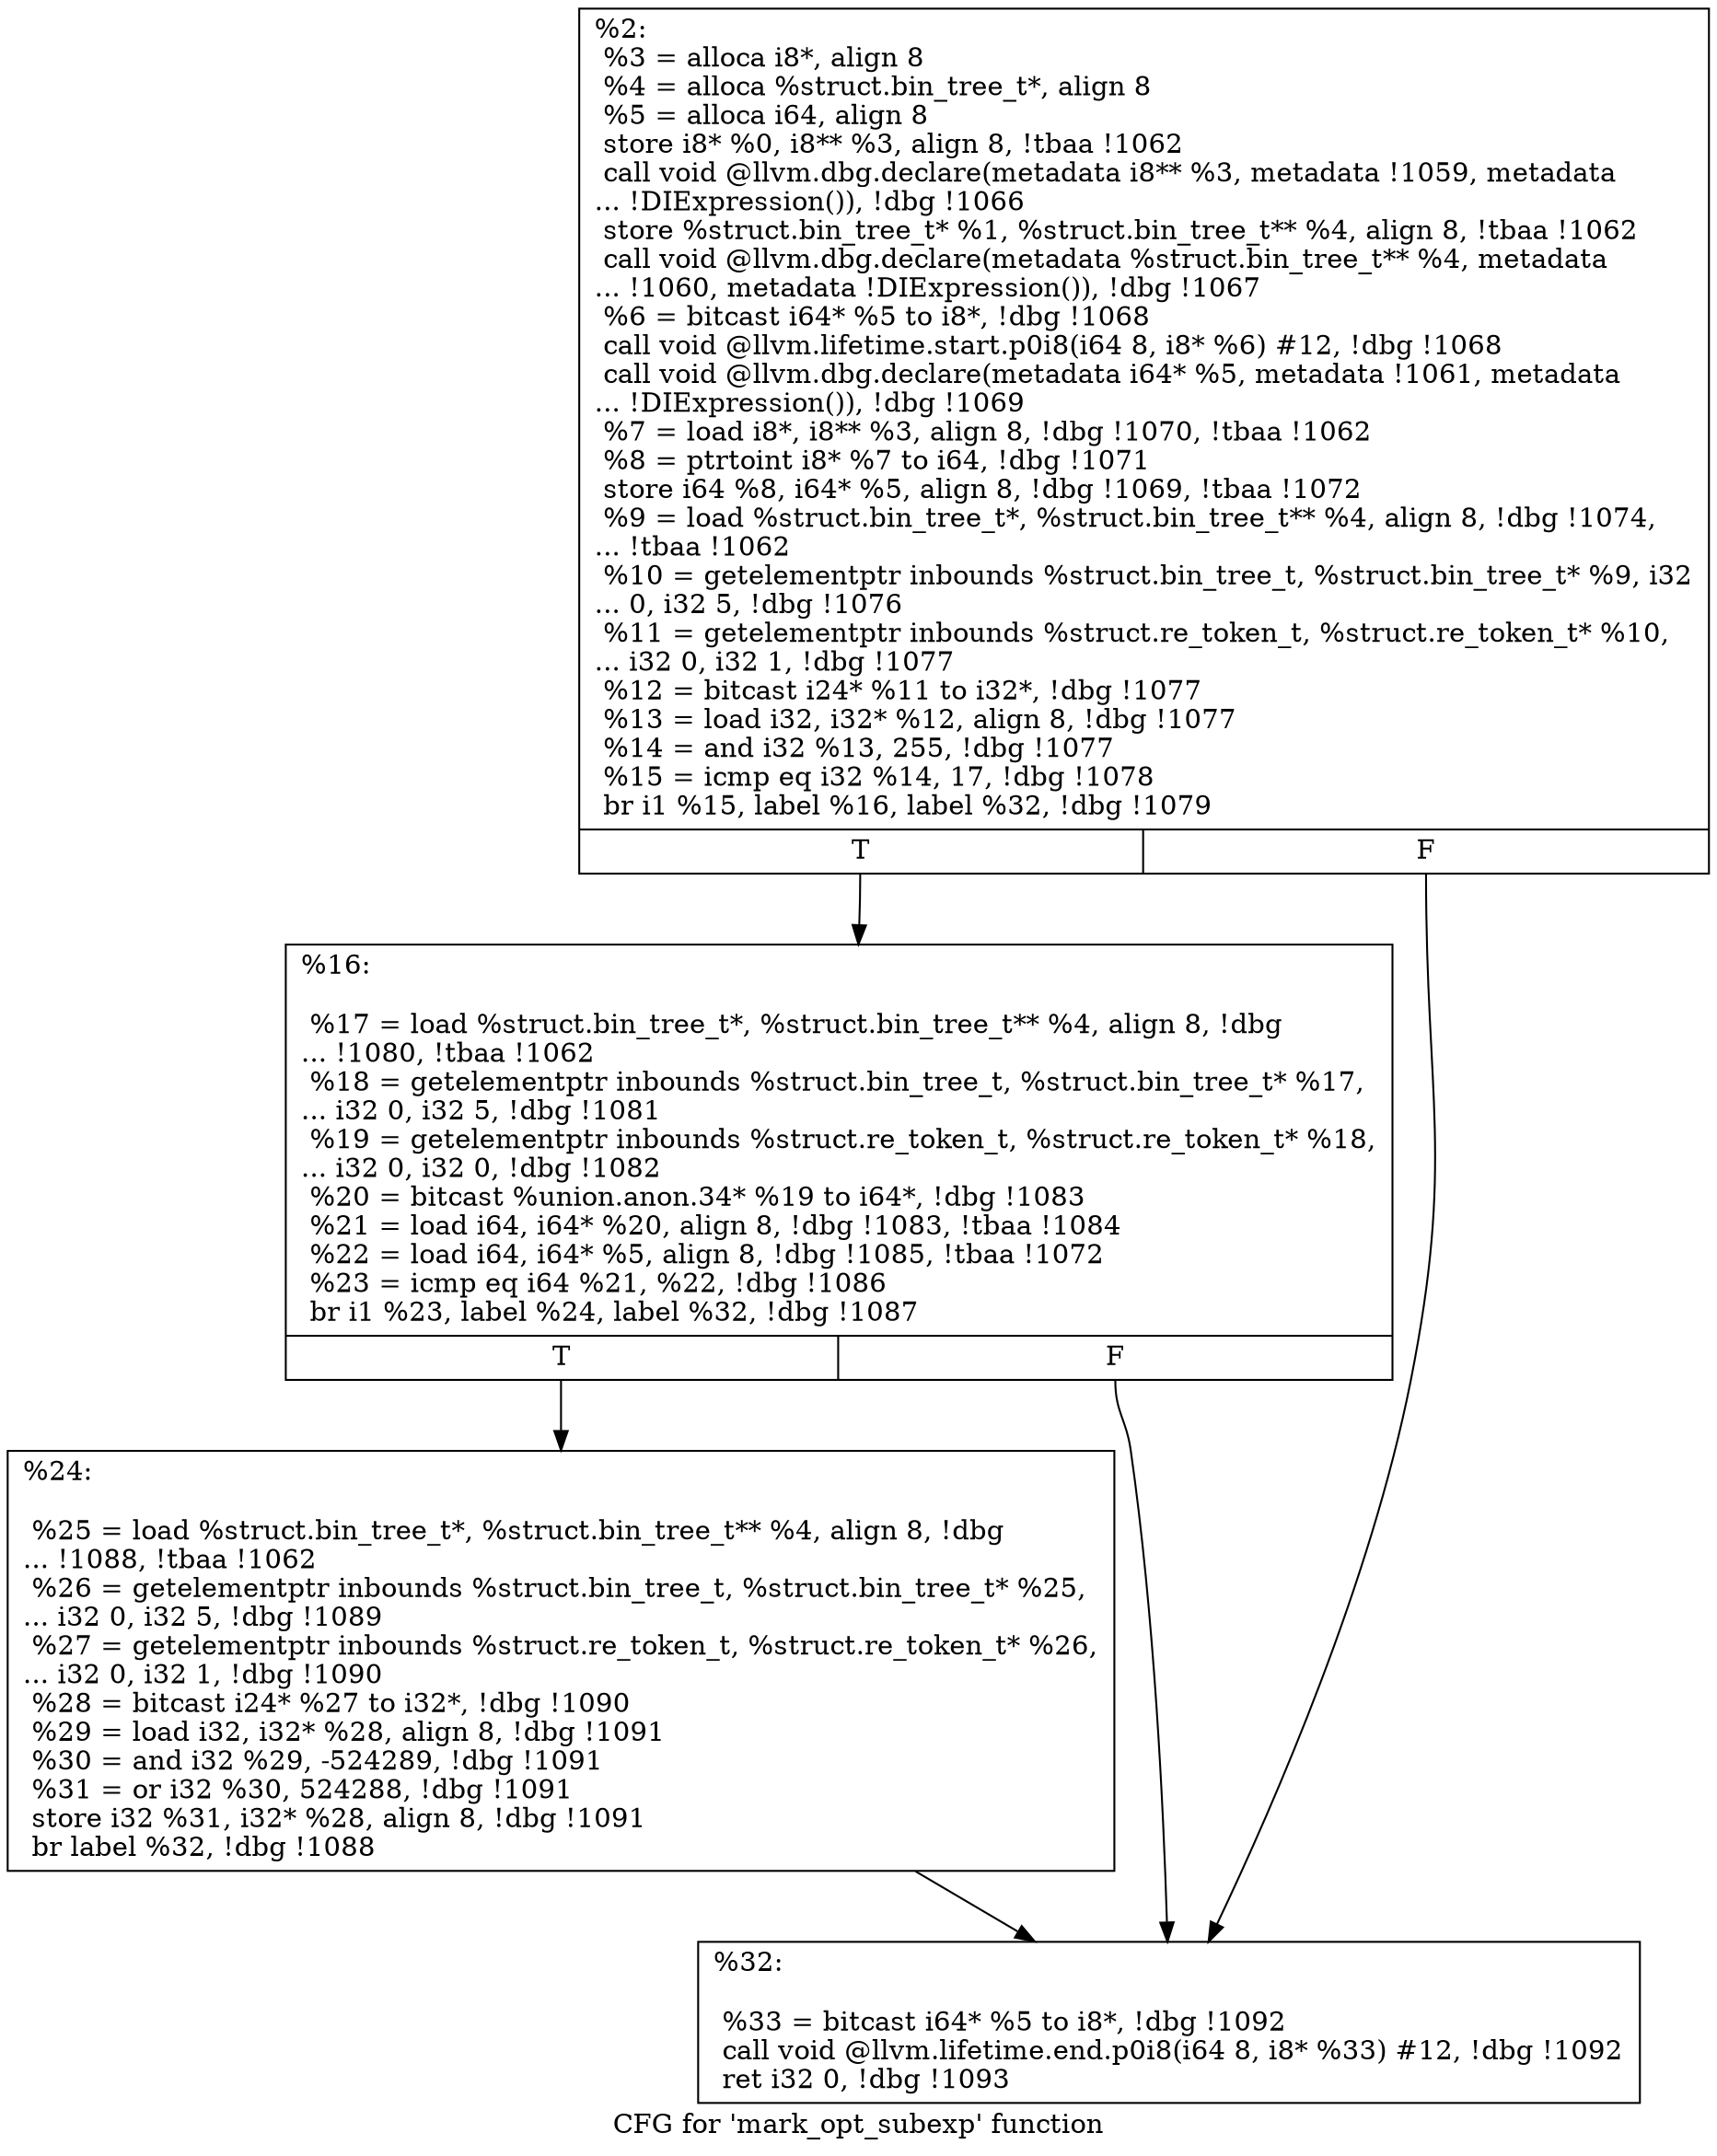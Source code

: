 digraph "CFG for 'mark_opt_subexp' function" {
	label="CFG for 'mark_opt_subexp' function";

	Node0xc5cda0 [shape=record,label="{%2:\l  %3 = alloca i8*, align 8\l  %4 = alloca %struct.bin_tree_t*, align 8\l  %5 = alloca i64, align 8\l  store i8* %0, i8** %3, align 8, !tbaa !1062\l  call void @llvm.dbg.declare(metadata i8** %3, metadata !1059, metadata\l... !DIExpression()), !dbg !1066\l  store %struct.bin_tree_t* %1, %struct.bin_tree_t** %4, align 8, !tbaa !1062\l  call void @llvm.dbg.declare(metadata %struct.bin_tree_t** %4, metadata\l... !1060, metadata !DIExpression()), !dbg !1067\l  %6 = bitcast i64* %5 to i8*, !dbg !1068\l  call void @llvm.lifetime.start.p0i8(i64 8, i8* %6) #12, !dbg !1068\l  call void @llvm.dbg.declare(metadata i64* %5, metadata !1061, metadata\l... !DIExpression()), !dbg !1069\l  %7 = load i8*, i8** %3, align 8, !dbg !1070, !tbaa !1062\l  %8 = ptrtoint i8* %7 to i64, !dbg !1071\l  store i64 %8, i64* %5, align 8, !dbg !1069, !tbaa !1072\l  %9 = load %struct.bin_tree_t*, %struct.bin_tree_t** %4, align 8, !dbg !1074,\l... !tbaa !1062\l  %10 = getelementptr inbounds %struct.bin_tree_t, %struct.bin_tree_t* %9, i32\l... 0, i32 5, !dbg !1076\l  %11 = getelementptr inbounds %struct.re_token_t, %struct.re_token_t* %10,\l... i32 0, i32 1, !dbg !1077\l  %12 = bitcast i24* %11 to i32*, !dbg !1077\l  %13 = load i32, i32* %12, align 8, !dbg !1077\l  %14 = and i32 %13, 255, !dbg !1077\l  %15 = icmp eq i32 %14, 17, !dbg !1078\l  br i1 %15, label %16, label %32, !dbg !1079\l|{<s0>T|<s1>F}}"];
	Node0xc5cda0:s0 -> Node0xc5ce80;
	Node0xc5cda0:s1 -> Node0xc5cf20;
	Node0xc5ce80 [shape=record,label="{%16:\l\l  %17 = load %struct.bin_tree_t*, %struct.bin_tree_t** %4, align 8, !dbg\l... !1080, !tbaa !1062\l  %18 = getelementptr inbounds %struct.bin_tree_t, %struct.bin_tree_t* %17,\l... i32 0, i32 5, !dbg !1081\l  %19 = getelementptr inbounds %struct.re_token_t, %struct.re_token_t* %18,\l... i32 0, i32 0, !dbg !1082\l  %20 = bitcast %union.anon.34* %19 to i64*, !dbg !1083\l  %21 = load i64, i64* %20, align 8, !dbg !1083, !tbaa !1084\l  %22 = load i64, i64* %5, align 8, !dbg !1085, !tbaa !1072\l  %23 = icmp eq i64 %21, %22, !dbg !1086\l  br i1 %23, label %24, label %32, !dbg !1087\l|{<s0>T|<s1>F}}"];
	Node0xc5ce80:s0 -> Node0xc5ced0;
	Node0xc5ce80:s1 -> Node0xc5cf20;
	Node0xc5ced0 [shape=record,label="{%24:\l\l  %25 = load %struct.bin_tree_t*, %struct.bin_tree_t** %4, align 8, !dbg\l... !1088, !tbaa !1062\l  %26 = getelementptr inbounds %struct.bin_tree_t, %struct.bin_tree_t* %25,\l... i32 0, i32 5, !dbg !1089\l  %27 = getelementptr inbounds %struct.re_token_t, %struct.re_token_t* %26,\l... i32 0, i32 1, !dbg !1090\l  %28 = bitcast i24* %27 to i32*, !dbg !1090\l  %29 = load i32, i32* %28, align 8, !dbg !1091\l  %30 = and i32 %29, -524289, !dbg !1091\l  %31 = or i32 %30, 524288, !dbg !1091\l  store i32 %31, i32* %28, align 8, !dbg !1091\l  br label %32, !dbg !1088\l}"];
	Node0xc5ced0 -> Node0xc5cf20;
	Node0xc5cf20 [shape=record,label="{%32:\l\l  %33 = bitcast i64* %5 to i8*, !dbg !1092\l  call void @llvm.lifetime.end.p0i8(i64 8, i8* %33) #12, !dbg !1092\l  ret i32 0, !dbg !1093\l}"];
}
